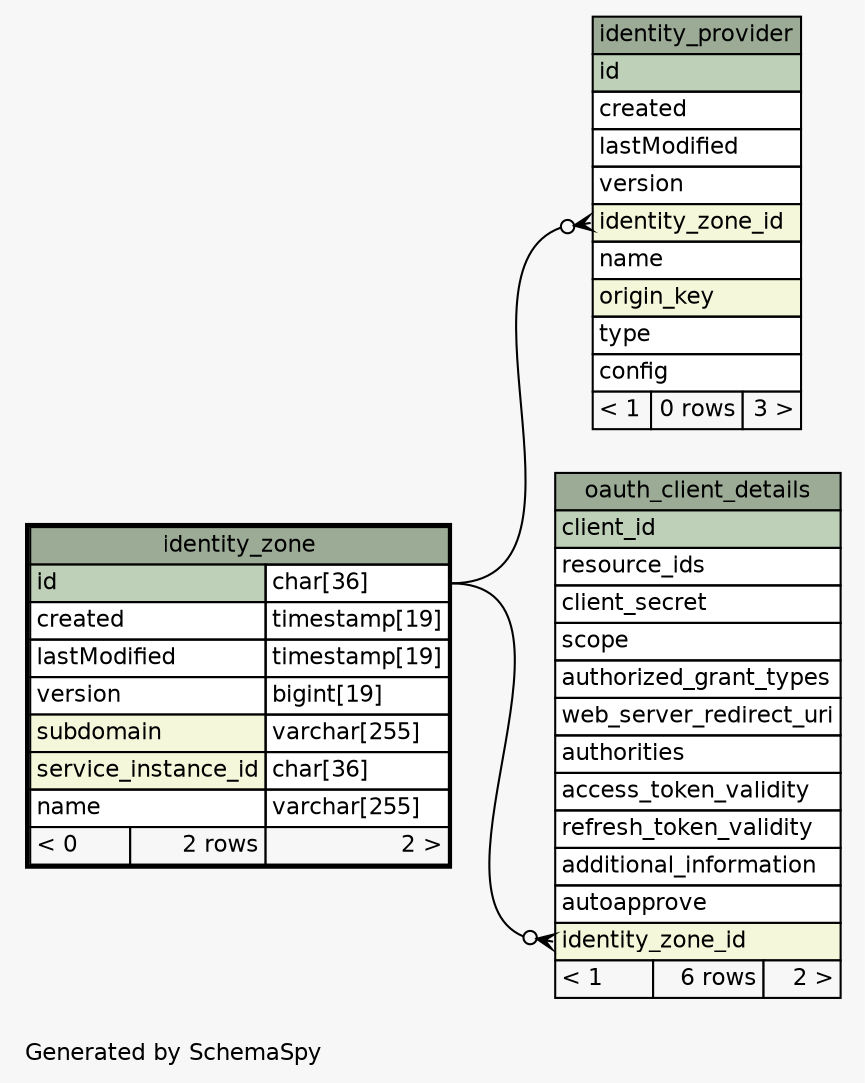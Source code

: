// dot 2.36.0 on Mac OS X 10.9.2
// SchemaSpy rev 590
digraph "oneDegreeRelationshipsDiagram" {
  graph [
    rankdir="RL"
    bgcolor="#f7f7f7"
    label="\nGenerated by SchemaSpy"
    labeljust="l"
    nodesep="0.18"
    ranksep="0.46"
    fontname="Helvetica"
    fontsize="11"
  ];
  node [
    fontname="Helvetica"
    fontsize="11"
    shape="plaintext"
  ];
  edge [
    arrowsize="0.8"
  ];
  "identity_provider":"identity_zone_id":w -> "identity_zone":"id.type":e [arrowhead=none dir=back arrowtail=crowodot];
  "oauth_client_details":"identity_zone_id":w -> "identity_zone":"id.type":e [arrowhead=none dir=back arrowtail=crowodot];
  "identity_provider" [
    label=<
    <TABLE BORDER="0" CELLBORDER="1" CELLSPACING="0" BGCOLOR="#ffffff">
      <TR><TD COLSPAN="3" BGCOLOR="#9bab96" ALIGN="CENTER">identity_provider</TD></TR>
      <TR><TD PORT="id" COLSPAN="3" BGCOLOR="#bed1b8" ALIGN="LEFT">id</TD></TR>
      <TR><TD PORT="created" COLSPAN="3" ALIGN="LEFT">created</TD></TR>
      <TR><TD PORT="lastModified" COLSPAN="3" ALIGN="LEFT">lastModified</TD></TR>
      <TR><TD PORT="version" COLSPAN="3" ALIGN="LEFT">version</TD></TR>
      <TR><TD PORT="identity_zone_id" COLSPAN="3" BGCOLOR="#f4f7da" ALIGN="LEFT">identity_zone_id</TD></TR>
      <TR><TD PORT="name" COLSPAN="3" ALIGN="LEFT">name</TD></TR>
      <TR><TD PORT="origin_key" COLSPAN="3" BGCOLOR="#f4f7da" ALIGN="LEFT">origin_key</TD></TR>
      <TR><TD PORT="type" COLSPAN="3" ALIGN="LEFT">type</TD></TR>
      <TR><TD PORT="config" COLSPAN="3" ALIGN="LEFT">config</TD></TR>
      <TR><TD ALIGN="LEFT" BGCOLOR="#f7f7f7">&lt; 1</TD><TD ALIGN="RIGHT" BGCOLOR="#f7f7f7">0 rows</TD><TD ALIGN="RIGHT" BGCOLOR="#f7f7f7">3 &gt;</TD></TR>
    </TABLE>>
    URL="identity_provider.html"
    tooltip="identity_provider"
  ];
  "identity_zone" [
    label=<
    <TABLE BORDER="2" CELLBORDER="1" CELLSPACING="0" BGCOLOR="#ffffff">
      <TR><TD COLSPAN="3" BGCOLOR="#9bab96" ALIGN="CENTER">identity_zone</TD></TR>
      <TR><TD PORT="id" COLSPAN="2" BGCOLOR="#bed1b8" ALIGN="LEFT">id</TD><TD PORT="id.type" ALIGN="LEFT">char[36]</TD></TR>
      <TR><TD PORT="created" COLSPAN="2" ALIGN="LEFT">created</TD><TD PORT="created.type" ALIGN="LEFT">timestamp[19]</TD></TR>
      <TR><TD PORT="lastModified" COLSPAN="2" ALIGN="LEFT">lastModified</TD><TD PORT="lastModified.type" ALIGN="LEFT">timestamp[19]</TD></TR>
      <TR><TD PORT="version" COLSPAN="2" ALIGN="LEFT">version</TD><TD PORT="version.type" ALIGN="LEFT">bigint[19]</TD></TR>
      <TR><TD PORT="subdomain" COLSPAN="2" BGCOLOR="#f4f7da" ALIGN="LEFT">subdomain</TD><TD PORT="subdomain.type" ALIGN="LEFT">varchar[255]</TD></TR>
      <TR><TD PORT="service_instance_id" COLSPAN="2" BGCOLOR="#f4f7da" ALIGN="LEFT">service_instance_id</TD><TD PORT="service_instance_id.type" ALIGN="LEFT">char[36]</TD></TR>
      <TR><TD PORT="name" COLSPAN="2" ALIGN="LEFT">name</TD><TD PORT="name.type" ALIGN="LEFT">varchar[255]</TD></TR>
      <TR><TD ALIGN="LEFT" BGCOLOR="#f7f7f7">&lt; 0</TD><TD ALIGN="RIGHT" BGCOLOR="#f7f7f7">2 rows</TD><TD ALIGN="RIGHT" BGCOLOR="#f7f7f7">2 &gt;</TD></TR>
    </TABLE>>
    URL="identity_zone.html"
    tooltip="identity_zone"
  ];
  "oauth_client_details" [
    label=<
    <TABLE BORDER="0" CELLBORDER="1" CELLSPACING="0" BGCOLOR="#ffffff">
      <TR><TD COLSPAN="3" BGCOLOR="#9bab96" ALIGN="CENTER">oauth_client_details</TD></TR>
      <TR><TD PORT="client_id" COLSPAN="3" BGCOLOR="#bed1b8" ALIGN="LEFT">client_id</TD></TR>
      <TR><TD PORT="resource_ids" COLSPAN="3" ALIGN="LEFT">resource_ids</TD></TR>
      <TR><TD PORT="client_secret" COLSPAN="3" ALIGN="LEFT">client_secret</TD></TR>
      <TR><TD PORT="scope" COLSPAN="3" ALIGN="LEFT">scope</TD></TR>
      <TR><TD PORT="authorized_grant_types" COLSPAN="3" ALIGN="LEFT">authorized_grant_types</TD></TR>
      <TR><TD PORT="web_server_redirect_uri" COLSPAN="3" ALIGN="LEFT">web_server_redirect_uri</TD></TR>
      <TR><TD PORT="authorities" COLSPAN="3" ALIGN="LEFT">authorities</TD></TR>
      <TR><TD PORT="access_token_validity" COLSPAN="3" ALIGN="LEFT">access_token_validity</TD></TR>
      <TR><TD PORT="refresh_token_validity" COLSPAN="3" ALIGN="LEFT">refresh_token_validity</TD></TR>
      <TR><TD PORT="additional_information" COLSPAN="3" ALIGN="LEFT">additional_information</TD></TR>
      <TR><TD PORT="autoapprove" COLSPAN="3" ALIGN="LEFT">autoapprove</TD></TR>
      <TR><TD PORT="identity_zone_id" COLSPAN="3" BGCOLOR="#f4f7da" ALIGN="LEFT">identity_zone_id</TD></TR>
      <TR><TD ALIGN="LEFT" BGCOLOR="#f7f7f7">&lt; 1</TD><TD ALIGN="RIGHT" BGCOLOR="#f7f7f7">6 rows</TD><TD ALIGN="RIGHT" BGCOLOR="#f7f7f7">2 &gt;</TD></TR>
    </TABLE>>
    URL="oauth_client_details.html"
    tooltip="oauth_client_details"
  ];
}
